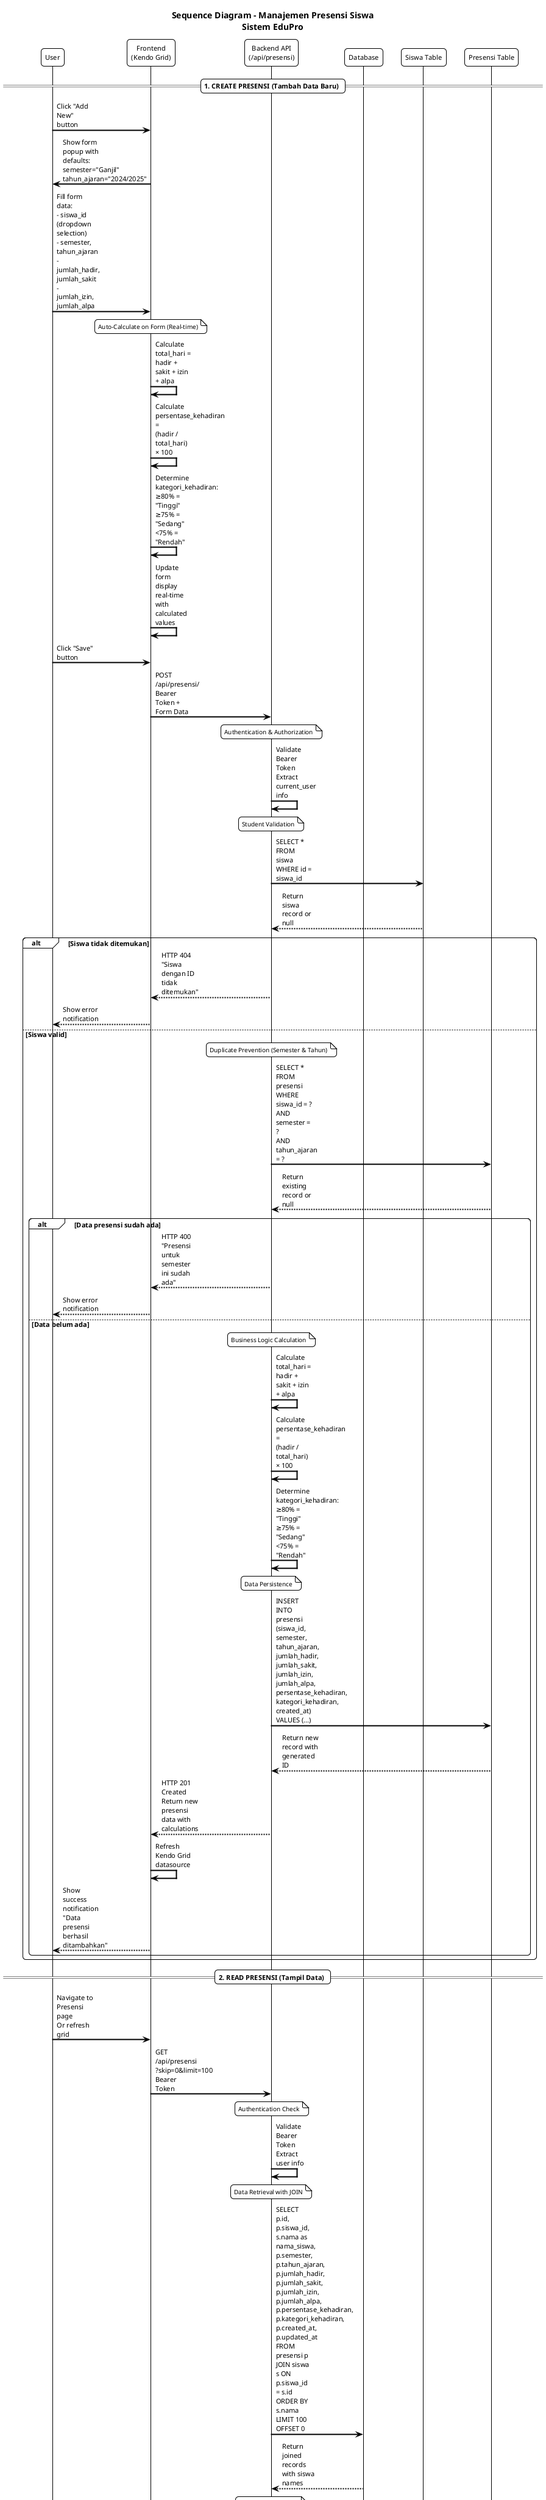 @startuml Sequence_Diagram_Manajemen_Presensi
!theme plain
skinparam backgroundColor #FFFFFF
skinparam sequenceArrowThickness 2
skinparam roundcorner 10
skinparam maxmessagesize 60

' Font configuration to avoid Times font warnings
skinparam defaultFontName "Arial"
skinparam defaultFontSize 11
skinparam titleFontName "Arial"
skinparam titleFontSize 14
skinparam titleFontStyle bold

' Sequence diagram specific font settings
skinparam sequenceParticipantFontName "Arial"
skinparam sequenceParticipantFontSize 11
skinparam sequenceActorFontName "Arial"
skinparam sequenceActorFontSize 11
skinparam sequenceBoxFontName "Arial"
skinparam sequenceBoxFontSize 10
skinparam sequenceMessageFontName "Arial"
skinparam sequenceMessageFontSize 10
skinparam noteFontName "Arial"
skinparam noteFontSize 10

title Sequence Diagram - Manajemen Presensi Siswa\nSistem EduPro

participant "User" as U
participant "Frontend\n(Kendo Grid)" as F
participant "Backend API\n(/api/presensi)" as A
participant "Database" as D
participant "Siswa Table" as S
participant "Presensi Table" as P

== 1. CREATE PRESENSI (Tambah Data Baru) ==

U -> F: Click "Add New" button
F -> U: Show form popup with defaults:\nsemester="Ganjil"\ntahun_ajaran="2024/2025"
U -> F: Fill form data:\n- siswa_id (dropdown selection)\n- semester, tahun_ajaran\n- jumlah_hadir, jumlah_sakit\n- jumlah_izin, jumlah_alpa

note over F: Auto-Calculate on Form (Real-time)
F -> F: Calculate total_hari =\nhadir + sakit + izin + alpa
F -> F: Calculate persentase_kehadiran =\n(hadir / total_hari) × 100
F -> F: Determine kategori_kehadiran:\n≥80% = "Tinggi"\n≥75% = "Sedang"\n<75% = "Rendah"
F -> F: Update form display real-time\nwith calculated values

U -> F: Click "Save" button

F -> A: POST /api/presensi/\nBearer Token + Form Data

note over A: Authentication & Authorization
A -> A: Validate Bearer Token\nExtract current_user info

note over A: Student Validation
A -> S: SELECT * FROM siswa\nWHERE id = siswa_id
S --> A: Return siswa record or null

alt Siswa tidak ditemukan
    A --> F: HTTP 404\n"Siswa dengan ID tidak ditemukan"
    F --> U: Show error notification
else Siswa valid
    note over A: Duplicate Prevention (Semester & Tahun)
    A -> P: SELECT * FROM presensi\nWHERE siswa_id = ?\nAND semester = ?\nAND tahun_ajaran = ?
    P --> A: Return existing record or null
    
    alt Data presensi sudah ada
        A --> F: HTTP 400\n"Presensi untuk semester ini sudah ada"
        F --> U: Show error notification
    else Data belum ada
        note over A: Business Logic Calculation
        A -> A: Calculate total_hari =\nhadir + sakit + izin + alpa
        A -> A: Calculate persentase_kehadiran =\n(hadir / total_hari) × 100
        A -> A: Determine kategori_kehadiran:\n≥80% = "Tinggi"\n≥75% = "Sedang"\n<75% = "Rendah"
        
        note over A: Data Persistence
        A -> P: INSERT INTO presensi\n(siswa_id, semester, tahun_ajaran,\njumlah_hadir, jumlah_sakit, jumlah_izin, jumlah_alpa,\npersentase_kehadiran, kategori_kehadiran,\ncreated_at)\nVALUES (...)
        P --> A: Return new record with generated ID
        
        A --> F: HTTP 201 Created\nReturn new presensi data with calculations
        F -> F: Refresh Kendo Grid datasource
        F --> U: Show success notification\n"Data presensi berhasil ditambahkan"
    end
end

== 2. READ PRESENSI (Tampil Data) ==

U -> F: Navigate to Presensi page\nOr refresh grid
F -> A: GET /api/presensi\n?skip=0&limit=100\nBearer Token

note over A: Authentication Check
A -> A: Validate Bearer Token\nExtract user info

note over A: Data Retrieval with JOIN
A -> D: SELECT p.id, p.siswa_id,\ns.nama as nama_siswa,\np.semester, p.tahun_ajaran,\np.jumlah_hadir, p.jumlah_sakit,\np.jumlah_izin, p.jumlah_alpa,\np.persentase_kehadiran, p.kategori_kehadiran,\np.created_at, p.updated_at\nFROM presensi p\nJOIN siswa s ON p.siswa_id = s.id\nORDER BY s.nama\nLIMIT 100 OFFSET 0

D --> A: Return joined records with siswa names

note over A: Data Transformation
A -> A: Convert query results to JSON array\nFormat persentase_kehadiran to 1 decimal place\nFormat timestamps to readable format

A --> F: HTTP 200 OK\nArray of presensi objects with nama_siswa

F -> F: Populate Kendo Grid:\n- Configure columns with proper formatting\n- Set data source with pagination\n- Enable sorting, filtering, search
F -> F: Format persentase column as percentage\nFormat kategori with badge styling

F --> U: Display data table with columns:\n- Nama Siswa\n- Semester, Tahun Ajaran\n- Hadir/Sakit/Izin/Alpa (numbers)\n- Persentase Kehadiran (formatted %)\n- Kategori Kehadiran (badge)\n- Actions (Edit/Delete buttons)

== 3. UPDATE PRESENSI (Edit Data) ==

U -> F: Click "Edit" button on grid row
F -> A: GET /api/presensi/{id}\nBearer Token
A -> P: SELECT * FROM presensi\nWHERE id = ?
P --> A: Return presensi record
A --> F: HTTP 200\nPresensi data for editing

F -> U: Show edit form popup\nPre-filled with current data
U -> F: Modify attendance fields:\n- jumlah_hadir\n- jumlah_sakit\n- jumlah_izin\n- jumlah_alpa

note over F: Real-time Calculation on Form
F -> F: On each input change:\nCalculate total_hari = hadir + sakit + izin + alpa
F -> F: Calculate persentase_kehadiran =\n(hadir / total_hari) × 100
F -> F: Update kategori_kehadiran:\n≥80% = "Tinggi"\n≥75% = "Sedang"\n<75% = "Rendah"
F -> F: Update form display immediately\nwith new calculated values

U -> F: Click "Update" button

F -> A: PUT /api/presensi/{id}\nBearer Token + Updated Data

note over A: Authentication & Validation
A -> A: Validate Bearer Token\nExtract current_user
A -> P: SELECT * FROM presensi\nWHERE id = ?
P --> A: Return existing record or null

alt Record tidak ditemukan
    A --> F: HTTP 404\n"Presensi tidak ditemukan"
    F --> U: Show error notification
else Record ditemukan
    note over A: Business Logic for Updates
    A -> A: Check if attendance fields changed:\njumlah_hadir, jumlah_sakit,\njumlah_izin, jumlah_alpa
    
    alt Attendance data changed
        A -> A: Get updated values from request
        A -> A: Recalculate total_hari =\nhadir + sakit + izin + alpa
        A -> A: Recalculate persentase_kehadiran =\n(hadir / total_hari) × 100
        A -> A: Redetermine kategori_kehadiran:\n≥80% = "Tinggi"\n≥75% = "Sedang"\n<75% = "Rendah"
    end
    
    A -> A: Set updated_at = current_timestamp()
    
    note over A: Data Update
    A -> P: UPDATE presensi SET\njumlah_hadir = ?, jumlah_sakit = ?,\njumlah_izin = ?, jumlah_alpa = ?,\npersentase_kehadiran = ?,\nkategori_kehadiran = ?,\nupdated_at = ?\nWHERE id = ?
    P --> A: Return updated record
    
    A --> F: HTTP 200 OK\nUpdated presensi data
    F -> F: Refresh grid data source
    F --> U: Show success notification\n"Data presensi berhasil diperbarui"
end

== 4. DELETE PRESENSI (Hapus Data) ==

U -> F: Click "Delete" button on grid row
F -> U: Show confirmation modal with details:\n"Hapus data presensi untuk [Nama Siswa]?"\nSemester: [Semester] [Tahun Ajaran]\nHadir: [X] hari, Sakit: [Y] hari\nIzin: [Z] hari, Alpa: [W] hari\nPersentase: [XX.X]%\nKategori: [Kategori]

U -> F: Click "Confirm Delete" button

F -> A: DELETE /api/presensi/{id}\nBearer Token

note over A: Authentication & Validation
A -> A: Validate Bearer Token\nCheck delete permissions
A -> P: SELECT * FROM presensi\nWHERE id = ?
P --> A: Return record or null

alt Record tidak ditemukan
    A --> F: HTTP 404\n"Presensi tidak ditemukan"
    F --> U: Show error notification
else Record ditemukan
    note over A: Data Deletion
    A -> P: DELETE FROM presensi\nWHERE id = ?
    P --> A: Confirm successful deletion
    
    A --> F: HTTP 204 No Content\n(Successful deletion)
    F -> F: Remove row from grid\nRefresh data source
    F --> U: Show success notification\n"Data presensi berhasil dihapus"
end

== 5. EXPORT EXCEL ==

U -> F: Click "Export Excel" button in toolbar
F -> A: GET /api/presensi/export/excel\nBearer Token

note over A: Authentication Check
A -> A: Validate Bearer Token\nCheck export permissions

note over A: Data Collection for Export
A -> D: SELECT p.id, p.siswa_id,\ns.nama as nama_siswa,\np.semester, p.tahun_ajaran,\np.jumlah_hadir, p.jumlah_sakit,\np.jumlah_izin, p.jumlah_alpa,\np.persentase_kehadiran, p.kategori_kehadiran,\np.created_at, p.updated_at\nFROM presensi p\nJOIN siswa s ON p.siswa_id = s.id\nORDER BY s.nama

D --> A: Return all presensi records\nwith siswa names

note over A: Excel File Generation
A -> A: Transform data to standardized format:\n- Format persentase to 1 decimal place\n- Format timestamps to readable format\n- Clean and organize column headers\n- Sort data by student name
A -> A: Create pandas DataFrame\nfrom transformed data
A -> A: Generate Excel file using\nopenpyxl engine in BytesIO buffer
A -> A: Set worksheet name: "Data Presensi"
A -> A: Apply basic formatting to headers
A -> A: Set download filename: "Data_Presensi.xlsx"

A --> F: HTTP 200 OK\nStreamingResponse with:\n- Content-Type: application/vnd.\nopenxmlformats-officedocument.\nspreadsheetml.sheet\n- Content-Disposition: attachment;\nfilename="Data_Presensi.xlsx"

F -> F: Create blob from response data
F -> F: Create temporary download link\nTrigger browser download mechanism
F --> U: File download starts\nShow success notification:\n"File Excel berhasil diunduh"

note over U: User receives Excel file with:\n- Complete presensi data\n- Proper column formatting\n- Ready for external analysis

== 6. FILTER BY SISWA (Optional Feature) ==

U -> F: Use siswa filter in grid\nOr apply search/filter
F -> A: GET /api/presensi\n?siswa_id={siswa_id}\nBearer Token

note over A: Authentication Check
A -> A: Validate Bearer Token

note over A: Filtered Query
A -> D: SELECT p.id, p.siswa_id,\ns.nama as nama_siswa,\np.semester, p.tahun_ajaran,\np.jumlah_hadir, p.jumlah_sakit,\np.jumlah_izin, p.jumlah_alpa,\np.persentase_kehadiran, p.kategori_kehadiran,\np.created_at, p.updated_at\nFROM presensi p\nJOIN siswa s ON p.siswa_id = s.id\nWHERE p.siswa_id = {siswa_id}\nORDER BY p.tahun_ajaran DESC, p.semester

D --> A: Return filtered presensi data\nfor specific student
A --> F: HTTP 200\nFiltered array of presensi records

F -> F: Update grid with filtered data\nMaintain grid functionality
F --> U: Display filtered results\nShow filter indicator/badge\nMaintain all CRUD operations

@enduml 